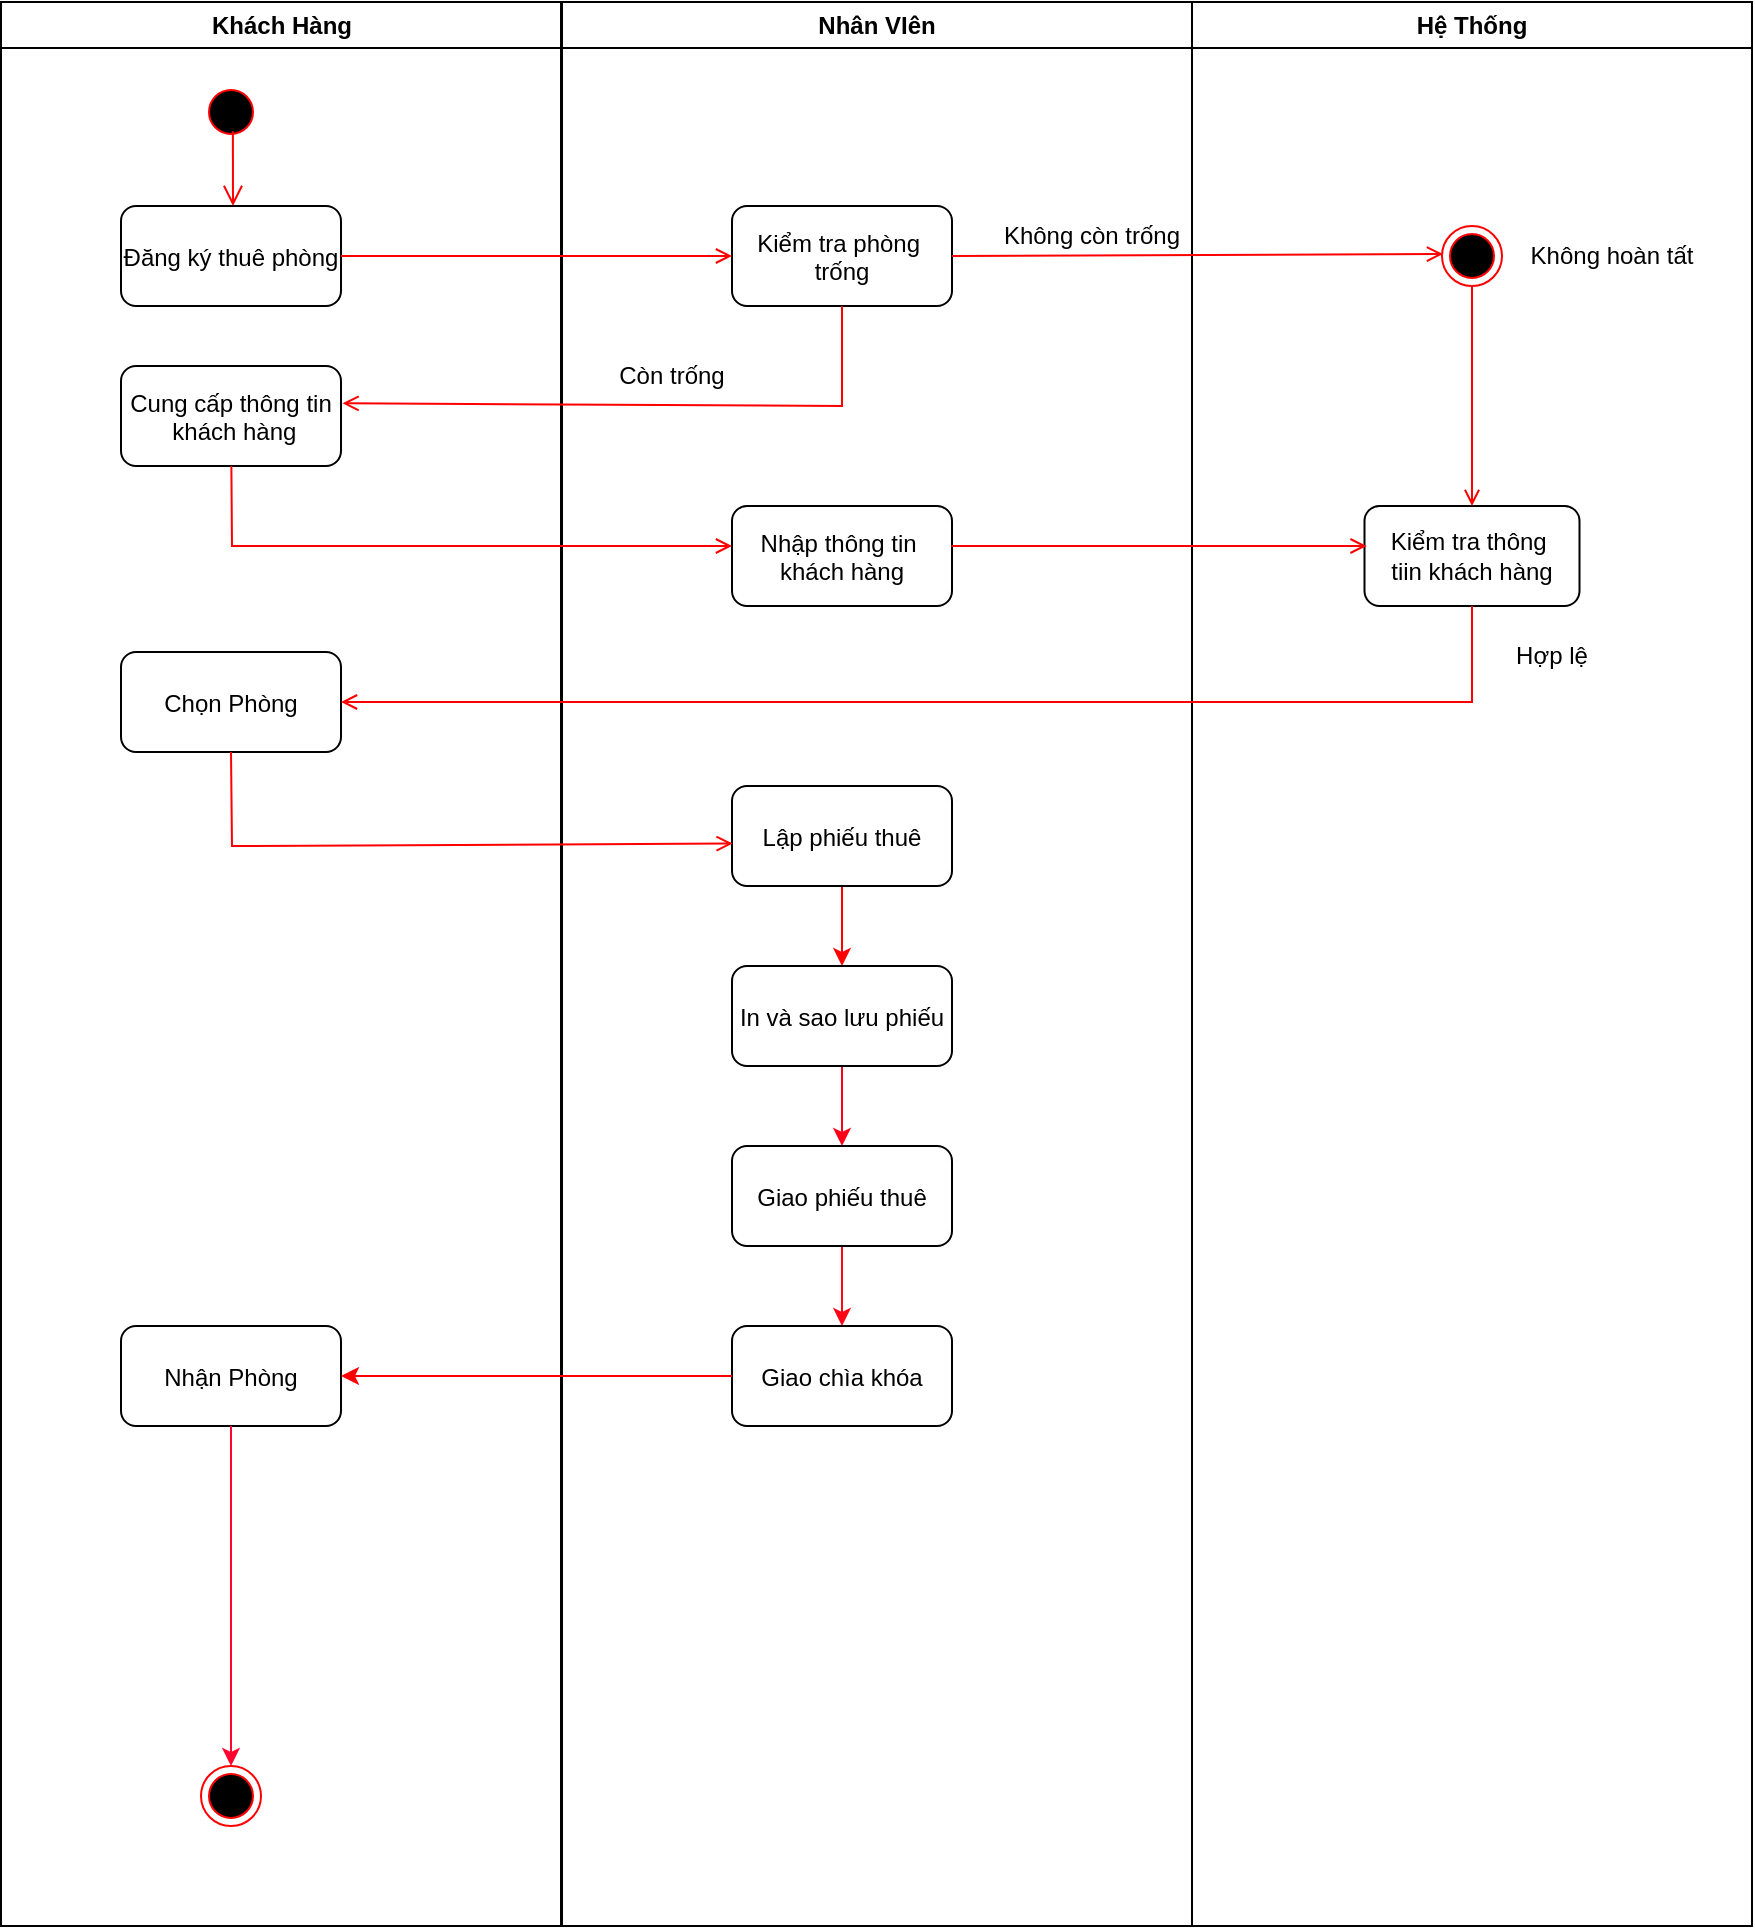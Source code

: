 <mxfile version="24.8.3">
  <diagram name="Page-1" id="e7e014a7-5840-1c2e-5031-d8a46d1fe8dd">
    <mxGraphModel dx="780" dy="1594" grid="1" gridSize="10" guides="1" tooltips="1" connect="1" arrows="1" fold="1" page="1" pageScale="1" pageWidth="1654" pageHeight="1169" background="none" math="0" shadow="0">
      <root>
        <mxCell id="0" />
        <mxCell id="1" parent="0" />
        <mxCell id="2" value="Khách Hàng" style="swimlane;whiteSpace=wrap" parent="1" vertex="1">
          <mxGeometry x="164.5" y="128" width="280" height="962" as="geometry" />
        </mxCell>
        <mxCell id="5" value="" style="ellipse;shape=startState;fillColor=#000000;strokeColor=#ff0000;" parent="2" vertex="1">
          <mxGeometry x="100" y="40" width="30" height="30" as="geometry" />
        </mxCell>
        <mxCell id="6" value="" style="edgeStyle=elbowEdgeStyle;elbow=horizontal;verticalAlign=bottom;endArrow=open;endSize=8;strokeColor=#FF0000;endFill=1;rounded=0;exitX=0.531;exitY=0.819;exitDx=0;exitDy=0;exitPerimeter=0;" parent="2" source="5" target="7" edge="1">
          <mxGeometry x="100" y="40" as="geometry">
            <mxPoint x="115" y="110" as="targetPoint" />
          </mxGeometry>
        </mxCell>
        <mxCell id="7" value="Đăng ký thuê phòng" style="rounded=1;fontFamily=Helvetica;" parent="2" vertex="1">
          <mxGeometry x="60" y="102" width="110" height="50" as="geometry" />
        </mxCell>
        <mxCell id="8" value="Cung cấp thông tin&#xa; khách hàng" style="glass=0;rounded=1;" parent="2" vertex="1">
          <mxGeometry x="60" y="182" width="110" height="50" as="geometry" />
        </mxCell>
        <mxCell id="10" value="Chọn Phòng" style="rounded=1;" parent="2" vertex="1">
          <mxGeometry x="60" y="325" width="110" height="50" as="geometry" />
        </mxCell>
        <mxCell id="Oine3e35hys3R5oxJuXR-44" value="" style="ellipse;shape=endState;fillColor=#000000;strokeColor=#ff0000" vertex="1" parent="2">
          <mxGeometry x="100" y="882" width="30" height="30" as="geometry" />
        </mxCell>
        <mxCell id="Oine3e35hys3R5oxJuXR-76" value="Nhận Phòng" style="rounded=1;" vertex="1" parent="2">
          <mxGeometry x="60" y="662" width="110" height="50" as="geometry" />
        </mxCell>
        <mxCell id="Oine3e35hys3R5oxJuXR-77" value="" style="endArrow=classic;html=1;rounded=0;entryX=0.5;entryY=0;entryDx=0;entryDy=0;exitX=0.5;exitY=1;exitDx=0;exitDy=0;strokeColor=#FF052F;" edge="1" parent="2" source="Oine3e35hys3R5oxJuXR-76" target="Oine3e35hys3R5oxJuXR-44">
          <mxGeometry width="50" height="50" relative="1" as="geometry">
            <mxPoint x="185.5" y="492" as="sourcePoint" />
            <mxPoint x="235.5" y="442" as="targetPoint" />
          </mxGeometry>
        </mxCell>
        <mxCell id="3" value="Nhân VIên" style="swimlane;whiteSpace=wrap" parent="1" vertex="1">
          <mxGeometry x="445" y="128" width="315" height="962" as="geometry" />
        </mxCell>
        <mxCell id="15" value="Kiểm tra phòng &#xa;trống" style="rounded=1;" parent="3" vertex="1">
          <mxGeometry x="85" y="102" width="110" height="50" as="geometry" />
        </mxCell>
        <mxCell id="16" value="Nhập thông tin &#xa;khách hàng" style="rounded=1;" parent="3" vertex="1">
          <mxGeometry x="85" y="252" width="110" height="50" as="geometry" />
        </mxCell>
        <mxCell id="Oine3e35hys3R5oxJuXR-72" value="" style="edgeStyle=orthogonalEdgeStyle;rounded=0;orthogonalLoop=1;jettySize=auto;html=1;labelBackgroundColor=#FF031C;fontColor=#ff0000;strokeColor=#ff0000;" edge="1" parent="3" source="18" target="30">
          <mxGeometry relative="1" as="geometry" />
        </mxCell>
        <mxCell id="18" value="Lập phiếu thuê" style="rounded=1;" parent="3" vertex="1">
          <mxGeometry x="85" y="392" width="110" height="50" as="geometry" />
        </mxCell>
        <mxCell id="Oine3e35hys3R5oxJuXR-73" value="" style="edgeStyle=orthogonalEdgeStyle;rounded=0;orthogonalLoop=1;jettySize=auto;html=1;strokeColor=#FF0019;" edge="1" parent="3" source="30" target="Oine3e35hys3R5oxJuXR-68">
          <mxGeometry relative="1" as="geometry" />
        </mxCell>
        <mxCell id="30" value="In và sao lưu phiếu" style="rounded=1;" parent="3" vertex="1">
          <mxGeometry x="85" y="482" width="110" height="50" as="geometry" />
        </mxCell>
        <mxCell id="Oine3e35hys3R5oxJuXR-60" value="Không còn trống" style="text;html=1;align=center;verticalAlign=middle;whiteSpace=wrap;rounded=0;" vertex="1" parent="3">
          <mxGeometry x="215" y="102" width="100" height="30" as="geometry" />
        </mxCell>
        <mxCell id="Oine3e35hys3R5oxJuXR-62" value="Còn trống" style="text;html=1;align=center;verticalAlign=middle;whiteSpace=wrap;rounded=0;" vertex="1" parent="3">
          <mxGeometry x="5" y="172" width="100" height="30" as="geometry" />
        </mxCell>
        <mxCell id="Oine3e35hys3R5oxJuXR-74" value="" style="edgeStyle=orthogonalEdgeStyle;rounded=0;orthogonalLoop=1;jettySize=auto;html=1;strokeColor=#FF0516;" edge="1" parent="3" source="Oine3e35hys3R5oxJuXR-68" target="Oine3e35hys3R5oxJuXR-69">
          <mxGeometry relative="1" as="geometry" />
        </mxCell>
        <mxCell id="Oine3e35hys3R5oxJuXR-68" value="Giao phiếu thuê" style="rounded=1;" vertex="1" parent="3">
          <mxGeometry x="85" y="572" width="110" height="50" as="geometry" />
        </mxCell>
        <mxCell id="Oine3e35hys3R5oxJuXR-69" value="Giao chìa khóa" style="rounded=1;" vertex="1" parent="3">
          <mxGeometry x="85" y="662" width="110" height="50" as="geometry" />
        </mxCell>
        <mxCell id="4" value="Hệ Thống" style="swimlane;whiteSpace=wrap;fontColor=#000000;" parent="1" vertex="1">
          <mxGeometry x="760" y="128" width="280" height="962" as="geometry" />
        </mxCell>
        <mxCell id="Oine3e35hys3R5oxJuXR-52" value="" style="ellipse;shape=endState;fillColor=#000000;strokeColor=#ff0000" vertex="1" parent="4">
          <mxGeometry x="125" y="112" width="30" height="30" as="geometry" />
        </mxCell>
        <mxCell id="Oine3e35hys3R5oxJuXR-55" value="Kiểm tra thông&amp;nbsp;&lt;div&gt;tiin khách hàng&lt;/div&gt;" style="rounded=1;whiteSpace=wrap;html=1;" vertex="1" parent="4">
          <mxGeometry x="86.25" y="252" width="107.5" height="50" as="geometry" />
        </mxCell>
        <mxCell id="Oine3e35hys3R5oxJuXR-57" value="" style="endArrow=open;strokeColor=#FF0000;endFill=1;rounded=0;exitX=1;exitY=0.5;exitDx=0;exitDy=0;" edge="1" parent="4" source="15">
          <mxGeometry relative="1" as="geometry">
            <mxPoint x="-94.5" y="126" as="sourcePoint" />
            <mxPoint x="125.5" y="126" as="targetPoint" />
          </mxGeometry>
        </mxCell>
        <mxCell id="Oine3e35hys3R5oxJuXR-64" value="Không hoàn tất" style="text;html=1;align=center;verticalAlign=middle;whiteSpace=wrap;rounded=0;" vertex="1" parent="4">
          <mxGeometry x="160" y="112" width="100" height="30" as="geometry" />
        </mxCell>
        <mxCell id="Oine3e35hys3R5oxJuXR-67" value="" style="endArrow=open;strokeColor=#FF0000;endFill=1;rounded=0;exitX=0.5;exitY=1;exitDx=0;exitDy=0;entryX=0.5;entryY=0;entryDx=0;entryDy=0;" edge="1" parent="4" source="Oine3e35hys3R5oxJuXR-52" target="Oine3e35hys3R5oxJuXR-55">
          <mxGeometry relative="1" as="geometry">
            <mxPoint x="20" y="182" as="sourcePoint" />
            <mxPoint x="-27" y="312" as="targetPoint" />
          </mxGeometry>
        </mxCell>
        <mxCell id="Oine3e35hys3R5oxJuXR-70" value="Hợp lệ" style="text;html=1;align=center;verticalAlign=middle;whiteSpace=wrap;rounded=0;" vertex="1" parent="4">
          <mxGeometry x="150" y="312" width="60" height="30" as="geometry" />
        </mxCell>
        <mxCell id="20" value="" style="endArrow=open;strokeColor=#FF0000;endFill=1;rounded=0;exitX=0.5;exitY=1;exitDx=0;exitDy=0;entryX=0.003;entryY=0.576;entryDx=0;entryDy=0;entryPerimeter=0;" parent="1" source="10" target="18" edge="1">
          <mxGeometry relative="1" as="geometry">
            <mxPoint x="280" y="510" as="sourcePoint" />
            <Array as="points">
              <mxPoint x="280" y="550" />
            </Array>
          </mxGeometry>
        </mxCell>
        <mxCell id="9" value="" style="endArrow=open;strokeColor=#FF0000;endFill=1;rounded=0;exitX=1;exitY=0.5;exitDx=0;exitDy=0;entryX=0;entryY=0.5;entryDx=0;entryDy=0;" parent="1" source="7" target="15" edge="1">
          <mxGeometry relative="1" as="geometry" />
        </mxCell>
        <mxCell id="11" value="" style="endArrow=open;strokeColor=#FF0000;endFill=1;rounded=0;" parent="1" source="8" edge="1">
          <mxGeometry relative="1" as="geometry">
            <mxPoint x="530" y="400" as="targetPoint" />
            <Array as="points">
              <mxPoint x="280" y="400" />
            </Array>
          </mxGeometry>
        </mxCell>
        <mxCell id="17" value="" style="endArrow=open;strokeColor=#FF0000;endFill=1;rounded=0;entryX=1.007;entryY=0.373;entryDx=0;entryDy=0;entryPerimeter=0;exitX=0.5;exitY=1;exitDx=0;exitDy=0;" parent="1" source="15" target="8" edge="1">
          <mxGeometry relative="1" as="geometry">
            <mxPoint x="585" y="290" as="sourcePoint" />
            <mxPoint x="330" y="335" as="targetPoint" />
            <Array as="points">
              <mxPoint x="585" y="330" />
            </Array>
          </mxGeometry>
        </mxCell>
        <mxCell id="Oine3e35hys3R5oxJuXR-65" value="" style="endArrow=open;strokeColor=#FF0000;endFill=1;rounded=0;entryX=0.01;entryY=0.4;entryDx=0;entryDy=0;exitX=0.997;exitY=0.4;exitDx=0;exitDy=0;entryPerimeter=0;exitPerimeter=0;" edge="1" parent="1" source="16" target="Oine3e35hys3R5oxJuXR-55">
          <mxGeometry relative="1" as="geometry">
            <mxPoint x="650" y="400" as="sourcePoint" />
            <mxPoint x="840" y="410" as="targetPoint" />
          </mxGeometry>
        </mxCell>
        <mxCell id="19" value="" style="endArrow=open;strokeColor=#FF0000;endFill=1;rounded=0;exitX=0.5;exitY=1;exitDx=0;exitDy=0;entryX=1;entryY=0.5;entryDx=0;entryDy=0;" parent="1" source="Oine3e35hys3R5oxJuXR-55" target="10" edge="1">
          <mxGeometry relative="1" as="geometry">
            <Array as="points">
              <mxPoint x="900" y="478" />
            </Array>
          </mxGeometry>
        </mxCell>
        <mxCell id="Oine3e35hys3R5oxJuXR-75" value="" style="endArrow=classic;html=1;rounded=0;strokeColor=#ff0000;entryX=1;entryY=0.5;entryDx=0;entryDy=0;exitX=0;exitY=0.5;exitDx=0;exitDy=0;" edge="1" parent="1" source="Oine3e35hys3R5oxJuXR-69" target="Oine3e35hys3R5oxJuXR-76">
          <mxGeometry width="50" height="50" relative="1" as="geometry">
            <mxPoint x="380" y="850" as="sourcePoint" />
            <mxPoint x="530" y="814.47" as="targetPoint" />
          </mxGeometry>
        </mxCell>
      </root>
    </mxGraphModel>
  </diagram>
</mxfile>
